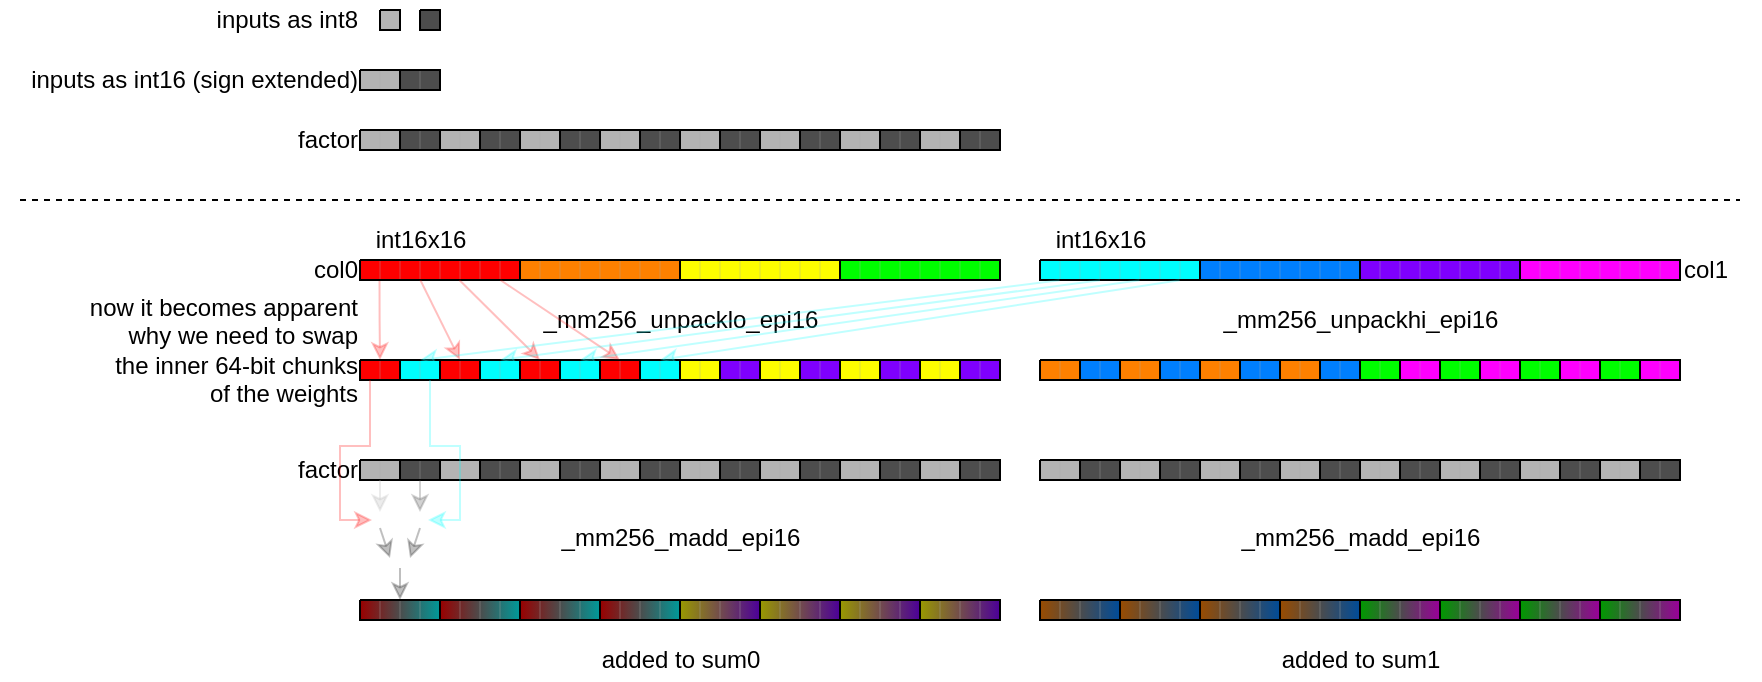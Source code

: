 <mxfile version="14.6.13" type="device"><diagram id="Lti9mlXb0UW5IcVSccfY" name="Page-1"><mxGraphModel dx="159" dy="85" grid="1" gridSize="10" guides="1" tooltips="1" connect="1" arrows="1" fold="1" page="1" pageScale="1" pageWidth="850" pageHeight="1100" math="0" shadow="0"><root><mxCell id="0"/><mxCell id="1" parent="0"/><mxCell id="iRDgn0KdbnhcTXB-uUSq-1" value="" style="verticalLabelPosition=bottom;verticalAlign=top;html=1;shape=mxgraph.basic.patternFillRect;fillStyle=grid;step=10;fillStrokeWidth=0.2;fillStrokeColor=#aaaaaa;fillColor=#B3B3B3;" vertex="1" parent="1"><mxGeometry x="200" y="45" width="10" height="10" as="geometry"/></mxCell><mxCell id="iRDgn0KdbnhcTXB-uUSq-2" value="" style="verticalLabelPosition=bottom;verticalAlign=top;html=1;shape=mxgraph.basic.patternFillRect;fillStyle=grid;step=10;fillStrokeWidth=0.2;fillStrokeColor=#aaaaaa;fillColor=#4D4D4D;" vertex="1" parent="1"><mxGeometry x="220" y="45" width="10" height="10" as="geometry"/></mxCell><mxCell id="iRDgn0KdbnhcTXB-uUSq-30" value="" style="group;fillColor=#ffffff;" vertex="1" connectable="0" parent="1"><mxGeometry x="190" y="75" width="40" height="10" as="geometry"/></mxCell><mxCell id="iRDgn0KdbnhcTXB-uUSq-3" value="" style="verticalLabelPosition=bottom;verticalAlign=top;html=1;shape=mxgraph.basic.patternFillRect;fillStyle=grid;step=10;fillStrokeWidth=0.2;fillStrokeColor=#aaaaaa;fillColor=#B3B3B3;" vertex="1" parent="iRDgn0KdbnhcTXB-uUSq-30"><mxGeometry width="20" height="10" as="geometry"/></mxCell><mxCell id="iRDgn0KdbnhcTXB-uUSq-4" value="" style="verticalLabelPosition=bottom;verticalAlign=top;html=1;shape=mxgraph.basic.patternFillRect;fillStyle=grid;step=10;fillStrokeWidth=0.2;fillStrokeColor=#aaaaaa;fillColor=#4D4D4D;" vertex="1" parent="iRDgn0KdbnhcTXB-uUSq-30"><mxGeometry x="20" width="20" height="10" as="geometry"/></mxCell><mxCell id="iRDgn0KdbnhcTXB-uUSq-31" value="&lt;div&gt;inputs as int8&lt;/div&gt;" style="text;html=1;align=right;verticalAlign=middle;resizable=0;points=[];autosize=1;strokeColor=none;" vertex="1" parent="1"><mxGeometry x="100" y="40" width="90" height="20" as="geometry"/></mxCell><mxCell id="iRDgn0KdbnhcTXB-uUSq-32" value="&lt;div&gt;inputs as int16 (sign extended)&lt;br&gt;&lt;/div&gt;" style="text;html=1;align=right;verticalAlign=middle;resizable=0;points=[];autosize=1;strokeColor=none;" vertex="1" parent="1"><mxGeometry x="10" y="70" width="180" height="20" as="geometry"/></mxCell><mxCell id="iRDgn0KdbnhcTXB-uUSq-33" value="&lt;div&gt;factor&lt;/div&gt;" style="text;html=1;align=right;verticalAlign=middle;resizable=0;points=[];autosize=1;strokeColor=none;" vertex="1" parent="1"><mxGeometry x="140" y="100" width="50" height="20" as="geometry"/></mxCell><mxCell id="iRDgn0KdbnhcTXB-uUSq-36" value="&lt;div&gt;col0&lt;/div&gt;" style="text;html=1;align=right;verticalAlign=middle;resizable=0;points=[];autosize=1;strokeColor=none;" vertex="1" parent="1"><mxGeometry x="150" y="165" width="40" height="20" as="geometry"/></mxCell><mxCell id="iRDgn0KdbnhcTXB-uUSq-37" value="col1" style="text;html=1;align=left;verticalAlign=middle;resizable=0;points=[];autosize=1;strokeColor=none;" vertex="1" parent="1"><mxGeometry x="850" y="165" width="40" height="20" as="geometry"/></mxCell><mxCell id="iRDgn0KdbnhcTXB-uUSq-38" value="&lt;div&gt;int16x16&lt;/div&gt;" style="text;html=1;align=center;verticalAlign=middle;resizable=0;points=[];autosize=1;strokeColor=none;" vertex="1" parent="1"><mxGeometry x="190" y="150" width="60" height="20" as="geometry"/></mxCell><mxCell id="iRDgn0KdbnhcTXB-uUSq-39" value="&lt;div&gt;int16x16&lt;/div&gt;" style="text;html=1;align=center;verticalAlign=middle;resizable=0;points=[];autosize=1;strokeColor=none;" vertex="1" parent="1"><mxGeometry x="530" y="150" width="60" height="20" as="geometry"/></mxCell><mxCell id="iRDgn0KdbnhcTXB-uUSq-220" style="edgeStyle=orthogonalEdgeStyle;rounded=0;orthogonalLoop=1;jettySize=auto;html=1;exitX=0.122;exitY=0.983;exitDx=0;exitDy=0;exitPerimeter=0;entryX=0.5;entryY=0;entryDx=0;entryDy=0;entryPerimeter=0;fillColor=#f8cecc;strokeColor=#FF0000;opacity=25;endArrow=classic;endFill=1;" edge="1" parent="1" source="iRDgn0KdbnhcTXB-uUSq-58" target="iRDgn0KdbnhcTXB-uUSq-45"><mxGeometry relative="1" as="geometry"/></mxCell><mxCell id="iRDgn0KdbnhcTXB-uUSq-58" value="" style="verticalLabelPosition=bottom;verticalAlign=top;html=1;shape=mxgraph.basic.patternFillRect;fillStyle=grid;step=10;fillStrokeWidth=0.2;fillStrokeColor=#aaaaaa;fillColor=#FF0000;" vertex="1" parent="1"><mxGeometry x="190" y="170" width="80" height="10" as="geometry"/></mxCell><mxCell id="iRDgn0KdbnhcTXB-uUSq-59" value="" style="verticalLabelPosition=bottom;verticalAlign=top;html=1;shape=mxgraph.basic.patternFillRect;fillStyle=grid;step=10;fillStrokeWidth=0.2;fillStrokeColor=#aaaaaa;fillColor=#FF8000;" vertex="1" parent="1"><mxGeometry x="270" y="170" width="80" height="10" as="geometry"/></mxCell><mxCell id="iRDgn0KdbnhcTXB-uUSq-60" value="" style="verticalLabelPosition=bottom;verticalAlign=top;html=1;shape=mxgraph.basic.patternFillRect;fillStyle=grid;step=10;fillStrokeWidth=0.2;fillStrokeColor=#aaaaaa;fillColor=#FFFF00;" vertex="1" parent="1"><mxGeometry x="350" y="170" width="80" height="10" as="geometry"/></mxCell><mxCell id="iRDgn0KdbnhcTXB-uUSq-61" value="" style="verticalLabelPosition=bottom;verticalAlign=top;html=1;shape=mxgraph.basic.patternFillRect;fillStyle=grid;step=10;fillStrokeWidth=0.2;fillStrokeColor=#aaaaaa;fillColor=#00FF00;" vertex="1" parent="1"><mxGeometry x="430" y="170" width="80" height="10" as="geometry"/></mxCell><mxCell id="iRDgn0KdbnhcTXB-uUSq-63" value="" style="verticalLabelPosition=bottom;verticalAlign=top;html=1;shape=mxgraph.basic.patternFillRect;fillStyle=grid;step=10;fillStrokeWidth=0.2;fillStrokeColor=#aaaaaa;fillColor=#00FFFF;" vertex="1" parent="1"><mxGeometry x="530" y="170" width="80" height="10" as="geometry"/></mxCell><mxCell id="iRDgn0KdbnhcTXB-uUSq-64" value="" style="verticalLabelPosition=bottom;verticalAlign=top;html=1;shape=mxgraph.basic.patternFillRect;fillStyle=grid;step=10;fillStrokeWidth=0.2;fillStrokeColor=#aaaaaa;fillColor=#007FFF;" vertex="1" parent="1"><mxGeometry x="610" y="170" width="80" height="10" as="geometry"/></mxCell><mxCell id="iRDgn0KdbnhcTXB-uUSq-65" value="" style="verticalLabelPosition=bottom;verticalAlign=top;html=1;shape=mxgraph.basic.patternFillRect;fillStyle=grid;step=10;fillStrokeWidth=0.2;fillStrokeColor=#aaaaaa;fillColor=#7F00FF;" vertex="1" parent="1"><mxGeometry x="690" y="170" width="80" height="10" as="geometry"/></mxCell><mxCell id="iRDgn0KdbnhcTXB-uUSq-66" value="" style="verticalLabelPosition=bottom;verticalAlign=top;html=1;shape=mxgraph.basic.patternFillRect;fillStyle=grid;step=10;fillStrokeWidth=0.2;fillStrokeColor=#aaaaaa;fillColor=#FF00FF;" vertex="1" parent="1"><mxGeometry x="770" y="170" width="80" height="10" as="geometry"/></mxCell><mxCell id="iRDgn0KdbnhcTXB-uUSq-92" value="" style="group" vertex="1" connectable="0" parent="1"><mxGeometry x="190" y="105" width="320" height="10" as="geometry"/></mxCell><mxCell id="iRDgn0KdbnhcTXB-uUSq-67" value="" style="group;fillColor=#ffffff;" vertex="1" connectable="0" parent="iRDgn0KdbnhcTXB-uUSq-92"><mxGeometry width="40" height="10" as="geometry"/></mxCell><mxCell id="iRDgn0KdbnhcTXB-uUSq-68" value="" style="verticalLabelPosition=bottom;verticalAlign=top;html=1;shape=mxgraph.basic.patternFillRect;fillStyle=grid;step=10;fillStrokeWidth=0.2;fillStrokeColor=#aaaaaa;fillColor=#B3B3B3;" vertex="1" parent="iRDgn0KdbnhcTXB-uUSq-67"><mxGeometry width="20" height="10" as="geometry"/></mxCell><mxCell id="iRDgn0KdbnhcTXB-uUSq-69" value="" style="verticalLabelPosition=bottom;verticalAlign=top;html=1;shape=mxgraph.basic.patternFillRect;fillStyle=grid;step=10;fillStrokeWidth=0.2;fillStrokeColor=#aaaaaa;fillColor=#4D4D4D;" vertex="1" parent="iRDgn0KdbnhcTXB-uUSq-67"><mxGeometry x="20" width="20" height="10" as="geometry"/></mxCell><mxCell id="iRDgn0KdbnhcTXB-uUSq-70" value="" style="group;fillColor=#ffffff;" vertex="1" connectable="0" parent="iRDgn0KdbnhcTXB-uUSq-92"><mxGeometry x="40" width="40" height="10" as="geometry"/></mxCell><mxCell id="iRDgn0KdbnhcTXB-uUSq-71" value="" style="verticalLabelPosition=bottom;verticalAlign=top;html=1;shape=mxgraph.basic.patternFillRect;fillStyle=grid;step=10;fillStrokeWidth=0.2;fillStrokeColor=#aaaaaa;fillColor=#B3B3B3;" vertex="1" parent="iRDgn0KdbnhcTXB-uUSq-70"><mxGeometry width="20" height="10" as="geometry"/></mxCell><mxCell id="iRDgn0KdbnhcTXB-uUSq-72" value="" style="verticalLabelPosition=bottom;verticalAlign=top;html=1;shape=mxgraph.basic.patternFillRect;fillStyle=grid;step=10;fillStrokeWidth=0.2;fillStrokeColor=#aaaaaa;fillColor=#4D4D4D;" vertex="1" parent="iRDgn0KdbnhcTXB-uUSq-70"><mxGeometry x="20" width="20" height="10" as="geometry"/></mxCell><mxCell id="iRDgn0KdbnhcTXB-uUSq-73" value="" style="group;fillColor=#ffffff;" vertex="1" connectable="0" parent="iRDgn0KdbnhcTXB-uUSq-92"><mxGeometry x="80" width="40" height="10" as="geometry"/></mxCell><mxCell id="iRDgn0KdbnhcTXB-uUSq-74" value="" style="verticalLabelPosition=bottom;verticalAlign=top;html=1;shape=mxgraph.basic.patternFillRect;fillStyle=grid;step=10;fillStrokeWidth=0.2;fillStrokeColor=#aaaaaa;fillColor=#B3B3B3;" vertex="1" parent="iRDgn0KdbnhcTXB-uUSq-73"><mxGeometry width="20" height="10" as="geometry"/></mxCell><mxCell id="iRDgn0KdbnhcTXB-uUSq-75" value="" style="verticalLabelPosition=bottom;verticalAlign=top;html=1;shape=mxgraph.basic.patternFillRect;fillStyle=grid;step=10;fillStrokeWidth=0.2;fillStrokeColor=#aaaaaa;fillColor=#4D4D4D;" vertex="1" parent="iRDgn0KdbnhcTXB-uUSq-73"><mxGeometry x="20" width="20" height="10" as="geometry"/></mxCell><mxCell id="iRDgn0KdbnhcTXB-uUSq-77" value="" style="group;fillColor=#ffffff;" vertex="1" connectable="0" parent="iRDgn0KdbnhcTXB-uUSq-92"><mxGeometry x="120" width="40" height="10" as="geometry"/></mxCell><mxCell id="iRDgn0KdbnhcTXB-uUSq-78" value="" style="verticalLabelPosition=bottom;verticalAlign=top;html=1;shape=mxgraph.basic.patternFillRect;fillStyle=grid;step=10;fillStrokeWidth=0.2;fillStrokeColor=#aaaaaa;fillColor=#B3B3B3;" vertex="1" parent="iRDgn0KdbnhcTXB-uUSq-77"><mxGeometry width="20" height="10" as="geometry"/></mxCell><mxCell id="iRDgn0KdbnhcTXB-uUSq-79" value="" style="verticalLabelPosition=bottom;verticalAlign=top;html=1;shape=mxgraph.basic.patternFillRect;fillStyle=grid;step=10;fillStrokeWidth=0.2;fillStrokeColor=#aaaaaa;fillColor=#4D4D4D;" vertex="1" parent="iRDgn0KdbnhcTXB-uUSq-77"><mxGeometry x="20" width="20" height="10" as="geometry"/></mxCell><mxCell id="iRDgn0KdbnhcTXB-uUSq-80" value="" style="group;fillColor=#ffffff;" vertex="1" connectable="0" parent="iRDgn0KdbnhcTXB-uUSq-92"><mxGeometry x="160" width="40" height="10" as="geometry"/></mxCell><mxCell id="iRDgn0KdbnhcTXB-uUSq-81" value="" style="verticalLabelPosition=bottom;verticalAlign=top;html=1;shape=mxgraph.basic.patternFillRect;fillStyle=grid;step=10;fillStrokeWidth=0.2;fillStrokeColor=#aaaaaa;fillColor=#B3B3B3;" vertex="1" parent="iRDgn0KdbnhcTXB-uUSq-80"><mxGeometry width="20" height="10" as="geometry"/></mxCell><mxCell id="iRDgn0KdbnhcTXB-uUSq-82" value="" style="verticalLabelPosition=bottom;verticalAlign=top;html=1;shape=mxgraph.basic.patternFillRect;fillStyle=grid;step=10;fillStrokeWidth=0.2;fillStrokeColor=#aaaaaa;fillColor=#4D4D4D;" vertex="1" parent="iRDgn0KdbnhcTXB-uUSq-80"><mxGeometry x="20" width="20" height="10" as="geometry"/></mxCell><mxCell id="iRDgn0KdbnhcTXB-uUSq-83" value="" style="group;fillColor=#ffffff;" vertex="1" connectable="0" parent="iRDgn0KdbnhcTXB-uUSq-92"><mxGeometry x="200" width="40" height="10" as="geometry"/></mxCell><mxCell id="iRDgn0KdbnhcTXB-uUSq-84" value="" style="verticalLabelPosition=bottom;verticalAlign=top;html=1;shape=mxgraph.basic.patternFillRect;fillStyle=grid;step=10;fillStrokeWidth=0.2;fillStrokeColor=#aaaaaa;fillColor=#B3B3B3;" vertex="1" parent="iRDgn0KdbnhcTXB-uUSq-83"><mxGeometry width="20" height="10" as="geometry"/></mxCell><mxCell id="iRDgn0KdbnhcTXB-uUSq-85" value="" style="verticalLabelPosition=bottom;verticalAlign=top;html=1;shape=mxgraph.basic.patternFillRect;fillStyle=grid;step=10;fillStrokeWidth=0.2;fillStrokeColor=#aaaaaa;fillColor=#4D4D4D;" vertex="1" parent="iRDgn0KdbnhcTXB-uUSq-83"><mxGeometry x="20" width="20" height="10" as="geometry"/></mxCell><mxCell id="iRDgn0KdbnhcTXB-uUSq-86" value="" style="group;fillColor=#ffffff;" vertex="1" connectable="0" parent="iRDgn0KdbnhcTXB-uUSq-92"><mxGeometry x="240" width="40" height="10" as="geometry"/></mxCell><mxCell id="iRDgn0KdbnhcTXB-uUSq-87" value="" style="verticalLabelPosition=bottom;verticalAlign=top;html=1;shape=mxgraph.basic.patternFillRect;fillStyle=grid;step=10;fillStrokeWidth=0.2;fillStrokeColor=#aaaaaa;fillColor=#B3B3B3;" vertex="1" parent="iRDgn0KdbnhcTXB-uUSq-86"><mxGeometry width="20" height="10" as="geometry"/></mxCell><mxCell id="iRDgn0KdbnhcTXB-uUSq-88" value="" style="verticalLabelPosition=bottom;verticalAlign=top;html=1;shape=mxgraph.basic.patternFillRect;fillStyle=grid;step=10;fillStrokeWidth=0.2;fillStrokeColor=#aaaaaa;fillColor=#4D4D4D;" vertex="1" parent="iRDgn0KdbnhcTXB-uUSq-86"><mxGeometry x="20" width="20" height="10" as="geometry"/></mxCell><mxCell id="iRDgn0KdbnhcTXB-uUSq-89" value="" style="group;fillColor=#ffffff;" vertex="1" connectable="0" parent="iRDgn0KdbnhcTXB-uUSq-92"><mxGeometry x="280" width="40" height="10" as="geometry"/></mxCell><mxCell id="iRDgn0KdbnhcTXB-uUSq-90" value="" style="verticalLabelPosition=bottom;verticalAlign=top;html=1;shape=mxgraph.basic.patternFillRect;fillStyle=grid;step=10;fillStrokeWidth=0.2;fillStrokeColor=#aaaaaa;fillColor=#B3B3B3;" vertex="1" parent="iRDgn0KdbnhcTXB-uUSq-89"><mxGeometry width="20" height="10" as="geometry"/></mxCell><mxCell id="iRDgn0KdbnhcTXB-uUSq-91" value="" style="verticalLabelPosition=bottom;verticalAlign=top;html=1;shape=mxgraph.basic.patternFillRect;fillStyle=grid;step=10;fillStrokeWidth=0.2;fillStrokeColor=#aaaaaa;fillColor=#4D4D4D;" vertex="1" parent="iRDgn0KdbnhcTXB-uUSq-89"><mxGeometry x="20" width="20" height="10" as="geometry"/></mxCell><mxCell id="iRDgn0KdbnhcTXB-uUSq-109" value="" style="verticalLabelPosition=bottom;verticalAlign=top;html=1;shape=mxgraph.basic.patternFillRect;fillStyle=grid;step=10;fillStrokeWidth=0.2;fillStrokeColor=#aaaaaa;fillColor=#FF8000;" vertex="1" parent="1"><mxGeometry x="530" y="220" width="20" height="10" as="geometry"/></mxCell><mxCell id="iRDgn0KdbnhcTXB-uUSq-110" value="" style="verticalLabelPosition=bottom;verticalAlign=top;html=1;shape=mxgraph.basic.patternFillRect;fillStyle=grid;step=10;fillStrokeWidth=0.2;fillStrokeColor=#aaaaaa;fillColor=#007FFF;" vertex="1" parent="1"><mxGeometry x="550" y="220" width="20" height="10" as="geometry"/></mxCell><mxCell id="iRDgn0KdbnhcTXB-uUSq-111" value="" style="verticalLabelPosition=bottom;verticalAlign=top;html=1;shape=mxgraph.basic.patternFillRect;fillStyle=grid;step=10;fillStrokeWidth=0.2;fillStrokeColor=#aaaaaa;fillColor=#FF8000;" vertex="1" parent="1"><mxGeometry x="570" y="220" width="20" height="10" as="geometry"/></mxCell><mxCell id="iRDgn0KdbnhcTXB-uUSq-112" value="" style="verticalLabelPosition=bottom;verticalAlign=top;html=1;shape=mxgraph.basic.patternFillRect;fillStyle=grid;step=10;fillStrokeWidth=0.2;fillStrokeColor=#aaaaaa;fillColor=#007FFF;" vertex="1" parent="1"><mxGeometry x="590" y="220" width="20" height="10" as="geometry"/></mxCell><mxCell id="iRDgn0KdbnhcTXB-uUSq-113" value="" style="verticalLabelPosition=bottom;verticalAlign=top;html=1;shape=mxgraph.basic.patternFillRect;fillStyle=grid;step=10;fillStrokeWidth=0.2;fillStrokeColor=#aaaaaa;fillColor=#FF8000;" vertex="1" parent="1"><mxGeometry x="610" y="220" width="20" height="10" as="geometry"/></mxCell><mxCell id="iRDgn0KdbnhcTXB-uUSq-114" value="" style="verticalLabelPosition=bottom;verticalAlign=top;html=1;shape=mxgraph.basic.patternFillRect;fillStyle=grid;step=10;fillStrokeWidth=0.2;fillStrokeColor=#aaaaaa;fillColor=#007FFF;" vertex="1" parent="1"><mxGeometry x="630" y="220" width="20" height="10" as="geometry"/></mxCell><mxCell id="iRDgn0KdbnhcTXB-uUSq-115" value="" style="verticalLabelPosition=bottom;verticalAlign=top;html=1;shape=mxgraph.basic.patternFillRect;fillStyle=grid;step=10;fillStrokeWidth=0.2;fillStrokeColor=#aaaaaa;fillColor=#FF8000;" vertex="1" parent="1"><mxGeometry x="650" y="220" width="20" height="10" as="geometry"/></mxCell><mxCell id="iRDgn0KdbnhcTXB-uUSq-116" value="" style="verticalLabelPosition=bottom;verticalAlign=top;html=1;shape=mxgraph.basic.patternFillRect;fillStyle=grid;step=10;fillStrokeWidth=0.2;fillStrokeColor=#aaaaaa;fillColor=#007FFF;" vertex="1" parent="1"><mxGeometry x="670" y="220" width="20" height="10" as="geometry"/></mxCell><mxCell id="iRDgn0KdbnhcTXB-uUSq-117" value="" style="verticalLabelPosition=bottom;verticalAlign=top;html=1;shape=mxgraph.basic.patternFillRect;fillStyle=grid;step=10;fillStrokeWidth=0.2;fillStrokeColor=#aaaaaa;fillColor=#00FF00;" vertex="1" parent="1"><mxGeometry x="690" y="220" width="20" height="10" as="geometry"/></mxCell><mxCell id="iRDgn0KdbnhcTXB-uUSq-118" value="" style="verticalLabelPosition=bottom;verticalAlign=top;html=1;shape=mxgraph.basic.patternFillRect;fillStyle=grid;step=10;fillStrokeWidth=0.2;fillStrokeColor=#aaaaaa;fillColor=#FF00FF;" vertex="1" parent="1"><mxGeometry x="710" y="220" width="20" height="10" as="geometry"/></mxCell><mxCell id="iRDgn0KdbnhcTXB-uUSq-119" value="" style="verticalLabelPosition=bottom;verticalAlign=top;html=1;shape=mxgraph.basic.patternFillRect;fillStyle=grid;step=10;fillStrokeWidth=0.2;fillStrokeColor=#aaaaaa;fillColor=#00FF00;" vertex="1" parent="1"><mxGeometry x="730" y="220" width="20" height="10" as="geometry"/></mxCell><mxCell id="iRDgn0KdbnhcTXB-uUSq-120" value="" style="verticalLabelPosition=bottom;verticalAlign=top;html=1;shape=mxgraph.basic.patternFillRect;fillStyle=grid;step=10;fillStrokeWidth=0.2;fillStrokeColor=#aaaaaa;fillColor=#FF00FF;" vertex="1" parent="1"><mxGeometry x="750" y="220" width="20" height="10" as="geometry"/></mxCell><mxCell id="iRDgn0KdbnhcTXB-uUSq-121" value="" style="verticalLabelPosition=bottom;verticalAlign=top;html=1;shape=mxgraph.basic.patternFillRect;fillStyle=grid;step=10;fillStrokeWidth=0.2;fillStrokeColor=#aaaaaa;fillColor=#00FF00;" vertex="1" parent="1"><mxGeometry x="770" y="220" width="20" height="10" as="geometry"/></mxCell><mxCell id="iRDgn0KdbnhcTXB-uUSq-122" value="" style="verticalLabelPosition=bottom;verticalAlign=top;html=1;shape=mxgraph.basic.patternFillRect;fillStyle=grid;step=10;fillStrokeWidth=0.2;fillStrokeColor=#aaaaaa;fillColor=#FF00FF;" vertex="1" parent="1"><mxGeometry x="790" y="220" width="20" height="10" as="geometry"/></mxCell><mxCell id="iRDgn0KdbnhcTXB-uUSq-123" value="" style="verticalLabelPosition=bottom;verticalAlign=top;html=1;shape=mxgraph.basic.patternFillRect;fillStyle=grid;step=10;fillStrokeWidth=0.2;fillStrokeColor=#aaaaaa;fillColor=#00FF00;" vertex="1" parent="1"><mxGeometry x="810" y="220" width="20" height="10" as="geometry"/></mxCell><mxCell id="iRDgn0KdbnhcTXB-uUSq-124" value="" style="verticalLabelPosition=bottom;verticalAlign=top;html=1;shape=mxgraph.basic.patternFillRect;fillStyle=grid;step=10;fillStrokeWidth=0.2;fillStrokeColor=#aaaaaa;fillColor=#FF00FF;" vertex="1" parent="1"><mxGeometry x="830" y="220" width="20" height="10" as="geometry"/></mxCell><mxCell id="iRDgn0KdbnhcTXB-uUSq-125" value="" style="group" vertex="1" connectable="0" parent="1"><mxGeometry x="190" y="220" width="320" height="10" as="geometry"/></mxCell><mxCell id="iRDgn0KdbnhcTXB-uUSq-45" value="" style="verticalLabelPosition=bottom;verticalAlign=top;html=1;shape=mxgraph.basic.patternFillRect;fillStyle=grid;step=10;fillStrokeWidth=0.2;fillStrokeColor=#aaaaaa;fillColor=#FF0000;" vertex="1" parent="iRDgn0KdbnhcTXB-uUSq-125"><mxGeometry width="20" height="10" as="geometry"/></mxCell><mxCell id="iRDgn0KdbnhcTXB-uUSq-49" value="" style="verticalLabelPosition=bottom;verticalAlign=top;html=1;shape=mxgraph.basic.patternFillRect;fillStyle=grid;step=10;fillStrokeWidth=0.2;fillStrokeColor=#aaaaaa;fillColor=#00FFFF;" vertex="1" parent="iRDgn0KdbnhcTXB-uUSq-125"><mxGeometry x="20" width="20" height="10" as="geometry"/></mxCell><mxCell id="iRDgn0KdbnhcTXB-uUSq-50" value="" style="verticalLabelPosition=bottom;verticalAlign=top;html=1;shape=mxgraph.basic.patternFillRect;fillStyle=grid;step=10;fillStrokeWidth=0.2;fillStrokeColor=#aaaaaa;fillColor=#FF0000;" vertex="1" parent="iRDgn0KdbnhcTXB-uUSq-125"><mxGeometry x="40" width="20" height="10" as="geometry"/></mxCell><mxCell id="iRDgn0KdbnhcTXB-uUSq-51" value="" style="verticalLabelPosition=bottom;verticalAlign=top;html=1;shape=mxgraph.basic.patternFillRect;fillStyle=grid;step=10;fillStrokeWidth=0.2;fillStrokeColor=#aaaaaa;fillColor=#00FFFF;" vertex="1" parent="iRDgn0KdbnhcTXB-uUSq-125"><mxGeometry x="60" width="20" height="10" as="geometry"/></mxCell><mxCell id="iRDgn0KdbnhcTXB-uUSq-52" value="" style="verticalLabelPosition=bottom;verticalAlign=top;html=1;shape=mxgraph.basic.patternFillRect;fillStyle=grid;step=10;fillStrokeWidth=0.2;fillStrokeColor=#aaaaaa;fillColor=#FF0000;" vertex="1" parent="iRDgn0KdbnhcTXB-uUSq-125"><mxGeometry x="80" width="20" height="10" as="geometry"/></mxCell><mxCell id="iRDgn0KdbnhcTXB-uUSq-53" value="" style="verticalLabelPosition=bottom;verticalAlign=top;html=1;shape=mxgraph.basic.patternFillRect;fillStyle=grid;step=10;fillStrokeWidth=0.2;fillStrokeColor=#aaaaaa;fillColor=#00FFFF;" vertex="1" parent="iRDgn0KdbnhcTXB-uUSq-125"><mxGeometry x="100" width="20" height="10" as="geometry"/></mxCell><mxCell id="iRDgn0KdbnhcTXB-uUSq-54" value="" style="verticalLabelPosition=bottom;verticalAlign=top;html=1;shape=mxgraph.basic.patternFillRect;fillStyle=grid;step=10;fillStrokeWidth=0.2;fillStrokeColor=#aaaaaa;fillColor=#FF0000;" vertex="1" parent="iRDgn0KdbnhcTXB-uUSq-125"><mxGeometry x="120" width="20" height="10" as="geometry"/></mxCell><mxCell id="iRDgn0KdbnhcTXB-uUSq-55" value="" style="verticalLabelPosition=bottom;verticalAlign=top;html=1;shape=mxgraph.basic.patternFillRect;fillStyle=grid;step=10;fillStrokeWidth=0.2;fillStrokeColor=#aaaaaa;fillColor=#00FFFF;" vertex="1" parent="iRDgn0KdbnhcTXB-uUSq-125"><mxGeometry x="140" width="20" height="10" as="geometry"/></mxCell><mxCell id="iRDgn0KdbnhcTXB-uUSq-101" value="" style="verticalLabelPosition=bottom;verticalAlign=top;html=1;shape=mxgraph.basic.patternFillRect;fillStyle=grid;step=10;fillStrokeWidth=0.2;fillStrokeColor=#aaaaaa;fillColor=#FFFF00;" vertex="1" parent="iRDgn0KdbnhcTXB-uUSq-125"><mxGeometry x="160" width="20" height="10" as="geometry"/></mxCell><mxCell id="iRDgn0KdbnhcTXB-uUSq-102" value="" style="verticalLabelPosition=bottom;verticalAlign=top;html=1;shape=mxgraph.basic.patternFillRect;fillStyle=grid;step=10;fillStrokeWidth=0.2;fillStrokeColor=#aaaaaa;fillColor=#7F00FF;" vertex="1" parent="iRDgn0KdbnhcTXB-uUSq-125"><mxGeometry x="180" width="20" height="10" as="geometry"/></mxCell><mxCell id="iRDgn0KdbnhcTXB-uUSq-103" value="" style="verticalLabelPosition=bottom;verticalAlign=top;html=1;shape=mxgraph.basic.patternFillRect;fillStyle=grid;step=10;fillStrokeWidth=0.2;fillStrokeColor=#aaaaaa;fillColor=#FFFF00;" vertex="1" parent="iRDgn0KdbnhcTXB-uUSq-125"><mxGeometry x="200" width="20" height="10" as="geometry"/></mxCell><mxCell id="iRDgn0KdbnhcTXB-uUSq-104" value="" style="verticalLabelPosition=bottom;verticalAlign=top;html=1;shape=mxgraph.basic.patternFillRect;fillStyle=grid;step=10;fillStrokeWidth=0.2;fillStrokeColor=#aaaaaa;fillColor=#7F00FF;" vertex="1" parent="iRDgn0KdbnhcTXB-uUSq-125"><mxGeometry x="220" width="20" height="10" as="geometry"/></mxCell><mxCell id="iRDgn0KdbnhcTXB-uUSq-105" value="" style="verticalLabelPosition=bottom;verticalAlign=top;html=1;shape=mxgraph.basic.patternFillRect;fillStyle=grid;step=10;fillStrokeWidth=0.2;fillStrokeColor=#aaaaaa;fillColor=#FFFF00;" vertex="1" parent="iRDgn0KdbnhcTXB-uUSq-125"><mxGeometry x="240" width="20" height="10" as="geometry"/></mxCell><mxCell id="iRDgn0KdbnhcTXB-uUSq-106" value="" style="verticalLabelPosition=bottom;verticalAlign=top;html=1;shape=mxgraph.basic.patternFillRect;fillStyle=grid;step=10;fillStrokeWidth=0.2;fillStrokeColor=#aaaaaa;fillColor=#7F00FF;" vertex="1" parent="iRDgn0KdbnhcTXB-uUSq-125"><mxGeometry x="260" width="20" height="10" as="geometry"/></mxCell><mxCell id="iRDgn0KdbnhcTXB-uUSq-107" value="" style="verticalLabelPosition=bottom;verticalAlign=top;html=1;shape=mxgraph.basic.patternFillRect;fillStyle=grid;step=10;fillStrokeWidth=0.2;fillStrokeColor=#aaaaaa;fillColor=#FFFF00;" vertex="1" parent="iRDgn0KdbnhcTXB-uUSq-125"><mxGeometry x="280" width="20" height="10" as="geometry"/></mxCell><mxCell id="iRDgn0KdbnhcTXB-uUSq-108" value="" style="verticalLabelPosition=bottom;verticalAlign=top;html=1;shape=mxgraph.basic.patternFillRect;fillStyle=grid;step=10;fillStrokeWidth=0.2;fillStrokeColor=#aaaaaa;fillColor=#7F00FF;" vertex="1" parent="iRDgn0KdbnhcTXB-uUSq-125"><mxGeometry x="300" width="20" height="10" as="geometry"/></mxCell><mxCell id="iRDgn0KdbnhcTXB-uUSq-126" value="_mm256_unpacklo_epi16" style="text;html=1;align=center;verticalAlign=middle;resizable=0;points=[];autosize=1;strokeColor=none;" vertex="1" parent="1"><mxGeometry x="270" y="190" width="160" height="20" as="geometry"/></mxCell><mxCell id="iRDgn0KdbnhcTXB-uUSq-128" value="&lt;div&gt;now it becomes apparent &lt;br&gt;&lt;/div&gt;&lt;div&gt;why we need to swap &lt;br&gt;&lt;/div&gt;&lt;div&gt;the inner 64-bit chunks &lt;br&gt;&lt;/div&gt;&lt;div&gt;of the weights&lt;br&gt;&lt;/div&gt;" style="text;html=1;align=right;verticalAlign=middle;resizable=0;points=[];autosize=1;strokeColor=none;" vertex="1" parent="1"><mxGeometry x="40" y="185" width="150" height="60" as="geometry"/></mxCell><mxCell id="iRDgn0KdbnhcTXB-uUSq-162" value="" style="group" vertex="1" connectable="0" parent="1"><mxGeometry x="190" y="340" width="320" height="10" as="geometry"/></mxCell><mxCell id="iRDgn0KdbnhcTXB-uUSq-146" value="" style="verticalLabelPosition=bottom;verticalAlign=top;html=1;shape=mxgraph.basic.patternFillRect;fillStyle=grid;step=10;fillStrokeWidth=0.2;fillStrokeColor=#aaaaaa;gradientDirection=east;fillColor=#990000;gradientColor=#009999;" vertex="1" parent="iRDgn0KdbnhcTXB-uUSq-162"><mxGeometry width="40" height="10" as="geometry"/></mxCell><mxCell id="iRDgn0KdbnhcTXB-uUSq-147" value="" style="verticalLabelPosition=bottom;verticalAlign=top;html=1;shape=mxgraph.basic.patternFillRect;fillStyle=grid;step=10;fillStrokeWidth=0.2;fillStrokeColor=#aaaaaa;gradientDirection=east;fillColor=#990000;gradientColor=#009999;" vertex="1" parent="iRDgn0KdbnhcTXB-uUSq-162"><mxGeometry x="40" width="40" height="10" as="geometry"/></mxCell><mxCell id="iRDgn0KdbnhcTXB-uUSq-148" value="" style="verticalLabelPosition=bottom;verticalAlign=top;html=1;shape=mxgraph.basic.patternFillRect;fillStyle=grid;step=10;fillStrokeWidth=0.2;fillStrokeColor=#aaaaaa;gradientDirection=east;fillColor=#990000;gradientColor=#009999;" vertex="1" parent="iRDgn0KdbnhcTXB-uUSq-162"><mxGeometry x="80" width="40" height="10" as="geometry"/></mxCell><mxCell id="iRDgn0KdbnhcTXB-uUSq-149" value="" style="verticalLabelPosition=bottom;verticalAlign=top;html=1;shape=mxgraph.basic.patternFillRect;fillStyle=grid;step=10;fillStrokeWidth=0.2;fillStrokeColor=#aaaaaa;gradientDirection=east;fillColor=#990000;gradientColor=#009999;" vertex="1" parent="iRDgn0KdbnhcTXB-uUSq-162"><mxGeometry x="120" width="40" height="10" as="geometry"/></mxCell><mxCell id="iRDgn0KdbnhcTXB-uUSq-150" value="" style="verticalLabelPosition=bottom;verticalAlign=top;html=1;shape=mxgraph.basic.patternFillRect;fillStyle=grid;step=10;fillStrokeWidth=0.2;fillStrokeColor=#aaaaaa;gradientDirection=east;fillColor=#999900;gradientColor=#4C0099;" vertex="1" parent="iRDgn0KdbnhcTXB-uUSq-162"><mxGeometry x="160" width="40" height="10" as="geometry"/></mxCell><mxCell id="iRDgn0KdbnhcTXB-uUSq-151" value="" style="verticalLabelPosition=bottom;verticalAlign=top;html=1;shape=mxgraph.basic.patternFillRect;fillStyle=grid;step=10;fillStrokeWidth=0.2;fillStrokeColor=#aaaaaa;gradientDirection=east;fillColor=#999900;gradientColor=#4C0099;" vertex="1" parent="iRDgn0KdbnhcTXB-uUSq-162"><mxGeometry x="200" width="40" height="10" as="geometry"/></mxCell><mxCell id="iRDgn0KdbnhcTXB-uUSq-152" value="" style="verticalLabelPosition=bottom;verticalAlign=top;html=1;shape=mxgraph.basic.patternFillRect;fillStyle=grid;step=10;fillStrokeWidth=0.2;fillStrokeColor=#aaaaaa;gradientDirection=east;fillColor=#999900;gradientColor=#4C0099;" vertex="1" parent="iRDgn0KdbnhcTXB-uUSq-162"><mxGeometry x="240" width="40" height="10" as="geometry"/></mxCell><mxCell id="iRDgn0KdbnhcTXB-uUSq-153" value="" style="verticalLabelPosition=bottom;verticalAlign=top;html=1;shape=mxgraph.basic.patternFillRect;fillStyle=grid;step=10;fillStrokeWidth=0.2;fillStrokeColor=#aaaaaa;gradientDirection=east;fillColor=#999900;gradientColor=#4C0099;" vertex="1" parent="iRDgn0KdbnhcTXB-uUSq-162"><mxGeometry x="280" width="40" height="10" as="geometry"/></mxCell><mxCell id="iRDgn0KdbnhcTXB-uUSq-163" value="" style="group" vertex="1" connectable="0" parent="1"><mxGeometry x="530" y="340" width="320" height="10" as="geometry"/></mxCell><mxCell id="iRDgn0KdbnhcTXB-uUSq-154" value="" style="verticalLabelPosition=bottom;verticalAlign=top;html=1;shape=mxgraph.basic.patternFillRect;fillStyle=grid;step=10;fillStrokeWidth=0.2;fillStrokeColor=#aaaaaa;gradientDirection=east;fillColor=#994C00;gradientColor=#004C99;" vertex="1" parent="iRDgn0KdbnhcTXB-uUSq-163"><mxGeometry width="40" height="10" as="geometry"/></mxCell><mxCell id="iRDgn0KdbnhcTXB-uUSq-155" value="" style="verticalLabelPosition=bottom;verticalAlign=top;html=1;shape=mxgraph.basic.patternFillRect;fillStyle=grid;step=10;fillStrokeWidth=0.2;fillStrokeColor=#aaaaaa;gradientDirection=east;fillColor=#994C00;gradientColor=#004C99;" vertex="1" parent="iRDgn0KdbnhcTXB-uUSq-163"><mxGeometry x="40" width="40" height="10" as="geometry"/></mxCell><mxCell id="iRDgn0KdbnhcTXB-uUSq-156" value="" style="verticalLabelPosition=bottom;verticalAlign=top;html=1;shape=mxgraph.basic.patternFillRect;fillStyle=grid;step=10;fillStrokeWidth=0.2;fillStrokeColor=#aaaaaa;gradientDirection=east;fillColor=#994C00;gradientColor=#004C99;" vertex="1" parent="iRDgn0KdbnhcTXB-uUSq-163"><mxGeometry x="80" width="40" height="10" as="geometry"/></mxCell><mxCell id="iRDgn0KdbnhcTXB-uUSq-157" value="" style="verticalLabelPosition=bottom;verticalAlign=top;html=1;shape=mxgraph.basic.patternFillRect;fillStyle=grid;step=10;fillStrokeWidth=0.2;fillStrokeColor=#aaaaaa;gradientDirection=east;fillColor=#994C00;gradientColor=#004C99;" vertex="1" parent="iRDgn0KdbnhcTXB-uUSq-163"><mxGeometry x="120" width="40" height="10" as="geometry"/></mxCell><mxCell id="iRDgn0KdbnhcTXB-uUSq-158" value="" style="verticalLabelPosition=bottom;verticalAlign=top;html=1;shape=mxgraph.basic.patternFillRect;fillStyle=grid;step=10;fillStrokeWidth=0.2;fillStrokeColor=#aaaaaa;gradientDirection=east;fillColor=#009900;gradientColor=#990099;" vertex="1" parent="iRDgn0KdbnhcTXB-uUSq-163"><mxGeometry x="160" width="40" height="10" as="geometry"/></mxCell><mxCell id="iRDgn0KdbnhcTXB-uUSq-159" value="" style="verticalLabelPosition=bottom;verticalAlign=top;html=1;shape=mxgraph.basic.patternFillRect;fillStyle=grid;step=10;fillStrokeWidth=0.2;fillStrokeColor=#aaaaaa;gradientDirection=east;fillColor=#009900;gradientColor=#990099;" vertex="1" parent="iRDgn0KdbnhcTXB-uUSq-163"><mxGeometry x="200" width="40" height="10" as="geometry"/></mxCell><mxCell id="iRDgn0KdbnhcTXB-uUSq-160" value="" style="verticalLabelPosition=bottom;verticalAlign=top;html=1;shape=mxgraph.basic.patternFillRect;fillStyle=grid;step=10;fillStrokeWidth=0.2;fillStrokeColor=#aaaaaa;gradientDirection=east;fillColor=#009900;gradientColor=#990099;" vertex="1" parent="iRDgn0KdbnhcTXB-uUSq-163"><mxGeometry x="240" width="40" height="10" as="geometry"/></mxCell><mxCell id="iRDgn0KdbnhcTXB-uUSq-161" value="" style="verticalLabelPosition=bottom;verticalAlign=top;html=1;shape=mxgraph.basic.patternFillRect;fillStyle=grid;step=10;fillStrokeWidth=0.2;fillStrokeColor=#aaaaaa;gradientDirection=east;fillColor=#009900;gradientColor=#990099;" vertex="1" parent="iRDgn0KdbnhcTXB-uUSq-163"><mxGeometry x="280" width="40" height="10" as="geometry"/></mxCell><mxCell id="iRDgn0KdbnhcTXB-uUSq-164" value="" style="group" vertex="1" connectable="0" parent="1"><mxGeometry x="190" y="270" width="320" height="10" as="geometry"/></mxCell><mxCell id="iRDgn0KdbnhcTXB-uUSq-165" value="" style="group;fillColor=#ffffff;" vertex="1" connectable="0" parent="iRDgn0KdbnhcTXB-uUSq-164"><mxGeometry width="40" height="10" as="geometry"/></mxCell><mxCell id="iRDgn0KdbnhcTXB-uUSq-166" value="" style="verticalLabelPosition=bottom;verticalAlign=top;html=1;shape=mxgraph.basic.patternFillRect;fillStyle=grid;step=10;fillStrokeWidth=0.2;fillStrokeColor=#aaaaaa;fillColor=#B3B3B3;" vertex="1" parent="iRDgn0KdbnhcTXB-uUSq-165"><mxGeometry width="20" height="10" as="geometry"/></mxCell><mxCell id="iRDgn0KdbnhcTXB-uUSq-167" value="" style="verticalLabelPosition=bottom;verticalAlign=top;html=1;shape=mxgraph.basic.patternFillRect;fillStyle=grid;step=10;fillStrokeWidth=0.2;fillStrokeColor=#aaaaaa;fillColor=#4D4D4D;" vertex="1" parent="iRDgn0KdbnhcTXB-uUSq-165"><mxGeometry x="20" width="20" height="10" as="geometry"/></mxCell><mxCell id="iRDgn0KdbnhcTXB-uUSq-168" value="" style="group;fillColor=#ffffff;" vertex="1" connectable="0" parent="iRDgn0KdbnhcTXB-uUSq-164"><mxGeometry x="40" width="40" height="10" as="geometry"/></mxCell><mxCell id="iRDgn0KdbnhcTXB-uUSq-169" value="" style="verticalLabelPosition=bottom;verticalAlign=top;html=1;shape=mxgraph.basic.patternFillRect;fillStyle=grid;step=10;fillStrokeWidth=0.2;fillStrokeColor=#aaaaaa;fillColor=#B3B3B3;" vertex="1" parent="iRDgn0KdbnhcTXB-uUSq-168"><mxGeometry width="20" height="10" as="geometry"/></mxCell><mxCell id="iRDgn0KdbnhcTXB-uUSq-170" value="" style="verticalLabelPosition=bottom;verticalAlign=top;html=1;shape=mxgraph.basic.patternFillRect;fillStyle=grid;step=10;fillStrokeWidth=0.2;fillStrokeColor=#aaaaaa;fillColor=#4D4D4D;" vertex="1" parent="iRDgn0KdbnhcTXB-uUSq-168"><mxGeometry x="20" width="20" height="10" as="geometry"/></mxCell><mxCell id="iRDgn0KdbnhcTXB-uUSq-171" value="" style="group;fillColor=#ffffff;" vertex="1" connectable="0" parent="iRDgn0KdbnhcTXB-uUSq-164"><mxGeometry x="80" width="40" height="10" as="geometry"/></mxCell><mxCell id="iRDgn0KdbnhcTXB-uUSq-172" value="" style="verticalLabelPosition=bottom;verticalAlign=top;html=1;shape=mxgraph.basic.patternFillRect;fillStyle=grid;step=10;fillStrokeWidth=0.2;fillStrokeColor=#aaaaaa;fillColor=#B3B3B3;" vertex="1" parent="iRDgn0KdbnhcTXB-uUSq-171"><mxGeometry width="20" height="10" as="geometry"/></mxCell><mxCell id="iRDgn0KdbnhcTXB-uUSq-173" value="" style="verticalLabelPosition=bottom;verticalAlign=top;html=1;shape=mxgraph.basic.patternFillRect;fillStyle=grid;step=10;fillStrokeWidth=0.2;fillStrokeColor=#aaaaaa;fillColor=#4D4D4D;" vertex="1" parent="iRDgn0KdbnhcTXB-uUSq-171"><mxGeometry x="20" width="20" height="10" as="geometry"/></mxCell><mxCell id="iRDgn0KdbnhcTXB-uUSq-174" value="" style="group;fillColor=#ffffff;" vertex="1" connectable="0" parent="iRDgn0KdbnhcTXB-uUSq-164"><mxGeometry x="120" width="40" height="10" as="geometry"/></mxCell><mxCell id="iRDgn0KdbnhcTXB-uUSq-175" value="" style="verticalLabelPosition=bottom;verticalAlign=top;html=1;shape=mxgraph.basic.patternFillRect;fillStyle=grid;step=10;fillStrokeWidth=0.2;fillStrokeColor=#aaaaaa;fillColor=#B3B3B3;" vertex="1" parent="iRDgn0KdbnhcTXB-uUSq-174"><mxGeometry width="20" height="10" as="geometry"/></mxCell><mxCell id="iRDgn0KdbnhcTXB-uUSq-176" value="" style="verticalLabelPosition=bottom;verticalAlign=top;html=1;shape=mxgraph.basic.patternFillRect;fillStyle=grid;step=10;fillStrokeWidth=0.2;fillStrokeColor=#aaaaaa;fillColor=#4D4D4D;" vertex="1" parent="iRDgn0KdbnhcTXB-uUSq-174"><mxGeometry x="20" width="20" height="10" as="geometry"/></mxCell><mxCell id="iRDgn0KdbnhcTXB-uUSq-177" value="" style="group;fillColor=#ffffff;" vertex="1" connectable="0" parent="iRDgn0KdbnhcTXB-uUSq-164"><mxGeometry x="160" width="40" height="10" as="geometry"/></mxCell><mxCell id="iRDgn0KdbnhcTXB-uUSq-178" value="" style="verticalLabelPosition=bottom;verticalAlign=top;html=1;shape=mxgraph.basic.patternFillRect;fillStyle=grid;step=10;fillStrokeWidth=0.2;fillStrokeColor=#aaaaaa;fillColor=#B3B3B3;" vertex="1" parent="iRDgn0KdbnhcTXB-uUSq-177"><mxGeometry width="20" height="10" as="geometry"/></mxCell><mxCell id="iRDgn0KdbnhcTXB-uUSq-179" value="" style="verticalLabelPosition=bottom;verticalAlign=top;html=1;shape=mxgraph.basic.patternFillRect;fillStyle=grid;step=10;fillStrokeWidth=0.2;fillStrokeColor=#aaaaaa;fillColor=#4D4D4D;" vertex="1" parent="iRDgn0KdbnhcTXB-uUSq-177"><mxGeometry x="20" width="20" height="10" as="geometry"/></mxCell><mxCell id="iRDgn0KdbnhcTXB-uUSq-180" value="" style="group;fillColor=#ffffff;" vertex="1" connectable="0" parent="iRDgn0KdbnhcTXB-uUSq-164"><mxGeometry x="200" width="40" height="10" as="geometry"/></mxCell><mxCell id="iRDgn0KdbnhcTXB-uUSq-181" value="" style="verticalLabelPosition=bottom;verticalAlign=top;html=1;shape=mxgraph.basic.patternFillRect;fillStyle=grid;step=10;fillStrokeWidth=0.2;fillStrokeColor=#aaaaaa;fillColor=#B3B3B3;" vertex="1" parent="iRDgn0KdbnhcTXB-uUSq-180"><mxGeometry width="20" height="10" as="geometry"/></mxCell><mxCell id="iRDgn0KdbnhcTXB-uUSq-182" value="" style="verticalLabelPosition=bottom;verticalAlign=top;html=1;shape=mxgraph.basic.patternFillRect;fillStyle=grid;step=10;fillStrokeWidth=0.2;fillStrokeColor=#aaaaaa;fillColor=#4D4D4D;" vertex="1" parent="iRDgn0KdbnhcTXB-uUSq-180"><mxGeometry x="20" width="20" height="10" as="geometry"/></mxCell><mxCell id="iRDgn0KdbnhcTXB-uUSq-183" value="" style="group;fillColor=#ffffff;" vertex="1" connectable="0" parent="iRDgn0KdbnhcTXB-uUSq-164"><mxGeometry x="240" width="40" height="10" as="geometry"/></mxCell><mxCell id="iRDgn0KdbnhcTXB-uUSq-184" value="" style="verticalLabelPosition=bottom;verticalAlign=top;html=1;shape=mxgraph.basic.patternFillRect;fillStyle=grid;step=10;fillStrokeWidth=0.2;fillStrokeColor=#aaaaaa;fillColor=#B3B3B3;" vertex="1" parent="iRDgn0KdbnhcTXB-uUSq-183"><mxGeometry width="20" height="10" as="geometry"/></mxCell><mxCell id="iRDgn0KdbnhcTXB-uUSq-185" value="" style="verticalLabelPosition=bottom;verticalAlign=top;html=1;shape=mxgraph.basic.patternFillRect;fillStyle=grid;step=10;fillStrokeWidth=0.2;fillStrokeColor=#aaaaaa;fillColor=#4D4D4D;" vertex="1" parent="iRDgn0KdbnhcTXB-uUSq-183"><mxGeometry x="20" width="20" height="10" as="geometry"/></mxCell><mxCell id="iRDgn0KdbnhcTXB-uUSq-186" value="" style="group;fillColor=#ffffff;" vertex="1" connectable="0" parent="iRDgn0KdbnhcTXB-uUSq-164"><mxGeometry x="280" width="40" height="10" as="geometry"/></mxCell><mxCell id="iRDgn0KdbnhcTXB-uUSq-187" value="" style="verticalLabelPosition=bottom;verticalAlign=top;html=1;shape=mxgraph.basic.patternFillRect;fillStyle=grid;step=10;fillStrokeWidth=0.2;fillStrokeColor=#aaaaaa;fillColor=#B3B3B3;" vertex="1" parent="iRDgn0KdbnhcTXB-uUSq-186"><mxGeometry width="20" height="10" as="geometry"/></mxCell><mxCell id="iRDgn0KdbnhcTXB-uUSq-188" value="" style="verticalLabelPosition=bottom;verticalAlign=top;html=1;shape=mxgraph.basic.patternFillRect;fillStyle=grid;step=10;fillStrokeWidth=0.2;fillStrokeColor=#aaaaaa;fillColor=#4D4D4D;" vertex="1" parent="iRDgn0KdbnhcTXB-uUSq-186"><mxGeometry x="20" width="20" height="10" as="geometry"/></mxCell><mxCell id="iRDgn0KdbnhcTXB-uUSq-189" value="" style="group" vertex="1" connectable="0" parent="1"><mxGeometry x="530" y="270" width="320" height="10" as="geometry"/></mxCell><mxCell id="iRDgn0KdbnhcTXB-uUSq-190" value="" style="group;fillColor=#ffffff;" vertex="1" connectable="0" parent="iRDgn0KdbnhcTXB-uUSq-189"><mxGeometry width="40" height="10" as="geometry"/></mxCell><mxCell id="iRDgn0KdbnhcTXB-uUSq-191" value="" style="verticalLabelPosition=bottom;verticalAlign=top;html=1;shape=mxgraph.basic.patternFillRect;fillStyle=grid;step=10;fillStrokeWidth=0.2;fillStrokeColor=#aaaaaa;fillColor=#B3B3B3;" vertex="1" parent="iRDgn0KdbnhcTXB-uUSq-190"><mxGeometry width="20" height="10" as="geometry"/></mxCell><mxCell id="iRDgn0KdbnhcTXB-uUSq-192" value="" style="verticalLabelPosition=bottom;verticalAlign=top;html=1;shape=mxgraph.basic.patternFillRect;fillStyle=grid;step=10;fillStrokeWidth=0.2;fillStrokeColor=#aaaaaa;fillColor=#4D4D4D;" vertex="1" parent="iRDgn0KdbnhcTXB-uUSq-190"><mxGeometry x="20" width="20" height="10" as="geometry"/></mxCell><mxCell id="iRDgn0KdbnhcTXB-uUSq-193" value="" style="group;fillColor=#ffffff;" vertex="1" connectable="0" parent="iRDgn0KdbnhcTXB-uUSq-189"><mxGeometry x="40" width="40" height="10" as="geometry"/></mxCell><mxCell id="iRDgn0KdbnhcTXB-uUSq-194" value="" style="verticalLabelPosition=bottom;verticalAlign=top;html=1;shape=mxgraph.basic.patternFillRect;fillStyle=grid;step=10;fillStrokeWidth=0.2;fillStrokeColor=#aaaaaa;fillColor=#B3B3B3;" vertex="1" parent="iRDgn0KdbnhcTXB-uUSq-193"><mxGeometry width="20" height="10" as="geometry"/></mxCell><mxCell id="iRDgn0KdbnhcTXB-uUSq-195" value="" style="verticalLabelPosition=bottom;verticalAlign=top;html=1;shape=mxgraph.basic.patternFillRect;fillStyle=grid;step=10;fillStrokeWidth=0.2;fillStrokeColor=#aaaaaa;fillColor=#4D4D4D;" vertex="1" parent="iRDgn0KdbnhcTXB-uUSq-193"><mxGeometry x="20" width="20" height="10" as="geometry"/></mxCell><mxCell id="iRDgn0KdbnhcTXB-uUSq-196" value="" style="group;fillColor=#ffffff;" vertex="1" connectable="0" parent="iRDgn0KdbnhcTXB-uUSq-189"><mxGeometry x="80" width="40" height="10" as="geometry"/></mxCell><mxCell id="iRDgn0KdbnhcTXB-uUSq-197" value="" style="verticalLabelPosition=bottom;verticalAlign=top;html=1;shape=mxgraph.basic.patternFillRect;fillStyle=grid;step=10;fillStrokeWidth=0.2;fillStrokeColor=#aaaaaa;fillColor=#B3B3B3;" vertex="1" parent="iRDgn0KdbnhcTXB-uUSq-196"><mxGeometry width="20" height="10" as="geometry"/></mxCell><mxCell id="iRDgn0KdbnhcTXB-uUSq-198" value="" style="verticalLabelPosition=bottom;verticalAlign=top;html=1;shape=mxgraph.basic.patternFillRect;fillStyle=grid;step=10;fillStrokeWidth=0.2;fillStrokeColor=#aaaaaa;fillColor=#4D4D4D;" vertex="1" parent="iRDgn0KdbnhcTXB-uUSq-196"><mxGeometry x="20" width="20" height="10" as="geometry"/></mxCell><mxCell id="iRDgn0KdbnhcTXB-uUSq-199" value="" style="group;fillColor=#ffffff;" vertex="1" connectable="0" parent="iRDgn0KdbnhcTXB-uUSq-189"><mxGeometry x="120" width="40" height="10" as="geometry"/></mxCell><mxCell id="iRDgn0KdbnhcTXB-uUSq-200" value="" style="verticalLabelPosition=bottom;verticalAlign=top;html=1;shape=mxgraph.basic.patternFillRect;fillStyle=grid;step=10;fillStrokeWidth=0.2;fillStrokeColor=#aaaaaa;fillColor=#B3B3B3;" vertex="1" parent="iRDgn0KdbnhcTXB-uUSq-199"><mxGeometry width="20" height="10" as="geometry"/></mxCell><mxCell id="iRDgn0KdbnhcTXB-uUSq-201" value="" style="verticalLabelPosition=bottom;verticalAlign=top;html=1;shape=mxgraph.basic.patternFillRect;fillStyle=grid;step=10;fillStrokeWidth=0.2;fillStrokeColor=#aaaaaa;fillColor=#4D4D4D;" vertex="1" parent="iRDgn0KdbnhcTXB-uUSq-199"><mxGeometry x="20" width="20" height="10" as="geometry"/></mxCell><mxCell id="iRDgn0KdbnhcTXB-uUSq-202" value="" style="group;fillColor=#ffffff;" vertex="1" connectable="0" parent="iRDgn0KdbnhcTXB-uUSq-189"><mxGeometry x="160" width="40" height="10" as="geometry"/></mxCell><mxCell id="iRDgn0KdbnhcTXB-uUSq-203" value="" style="verticalLabelPosition=bottom;verticalAlign=top;html=1;shape=mxgraph.basic.patternFillRect;fillStyle=grid;step=10;fillStrokeWidth=0.2;fillStrokeColor=#aaaaaa;fillColor=#B3B3B3;" vertex="1" parent="iRDgn0KdbnhcTXB-uUSq-202"><mxGeometry width="20" height="10" as="geometry"/></mxCell><mxCell id="iRDgn0KdbnhcTXB-uUSq-204" value="" style="verticalLabelPosition=bottom;verticalAlign=top;html=1;shape=mxgraph.basic.patternFillRect;fillStyle=grid;step=10;fillStrokeWidth=0.2;fillStrokeColor=#aaaaaa;fillColor=#4D4D4D;" vertex="1" parent="iRDgn0KdbnhcTXB-uUSq-202"><mxGeometry x="20" width="20" height="10" as="geometry"/></mxCell><mxCell id="iRDgn0KdbnhcTXB-uUSq-205" value="" style="group;fillColor=#ffffff;" vertex="1" connectable="0" parent="iRDgn0KdbnhcTXB-uUSq-189"><mxGeometry x="200" width="40" height="10" as="geometry"/></mxCell><mxCell id="iRDgn0KdbnhcTXB-uUSq-206" value="" style="verticalLabelPosition=bottom;verticalAlign=top;html=1;shape=mxgraph.basic.patternFillRect;fillStyle=grid;step=10;fillStrokeWidth=0.2;fillStrokeColor=#aaaaaa;fillColor=#B3B3B3;" vertex="1" parent="iRDgn0KdbnhcTXB-uUSq-205"><mxGeometry width="20" height="10" as="geometry"/></mxCell><mxCell id="iRDgn0KdbnhcTXB-uUSq-207" value="" style="verticalLabelPosition=bottom;verticalAlign=top;html=1;shape=mxgraph.basic.patternFillRect;fillStyle=grid;step=10;fillStrokeWidth=0.2;fillStrokeColor=#aaaaaa;fillColor=#4D4D4D;" vertex="1" parent="iRDgn0KdbnhcTXB-uUSq-205"><mxGeometry x="20" width="20" height="10" as="geometry"/></mxCell><mxCell id="iRDgn0KdbnhcTXB-uUSq-208" value="" style="group;fillColor=#ffffff;" vertex="1" connectable="0" parent="iRDgn0KdbnhcTXB-uUSq-189"><mxGeometry x="240" width="40" height="10" as="geometry"/></mxCell><mxCell id="iRDgn0KdbnhcTXB-uUSq-209" value="" style="verticalLabelPosition=bottom;verticalAlign=top;html=1;shape=mxgraph.basic.patternFillRect;fillStyle=grid;step=10;fillStrokeWidth=0.2;fillStrokeColor=#aaaaaa;fillColor=#B3B3B3;" vertex="1" parent="iRDgn0KdbnhcTXB-uUSq-208"><mxGeometry width="20" height="10" as="geometry"/></mxCell><mxCell id="iRDgn0KdbnhcTXB-uUSq-210" value="" style="verticalLabelPosition=bottom;verticalAlign=top;html=1;shape=mxgraph.basic.patternFillRect;fillStyle=grid;step=10;fillStrokeWidth=0.2;fillStrokeColor=#aaaaaa;fillColor=#4D4D4D;" vertex="1" parent="iRDgn0KdbnhcTXB-uUSq-208"><mxGeometry x="20" width="20" height="10" as="geometry"/></mxCell><mxCell id="iRDgn0KdbnhcTXB-uUSq-211" value="" style="group;fillColor=#ffffff;" vertex="1" connectable="0" parent="iRDgn0KdbnhcTXB-uUSq-189"><mxGeometry x="280" width="40" height="10" as="geometry"/></mxCell><mxCell id="iRDgn0KdbnhcTXB-uUSq-212" value="" style="verticalLabelPosition=bottom;verticalAlign=top;html=1;shape=mxgraph.basic.patternFillRect;fillStyle=grid;step=10;fillStrokeWidth=0.2;fillStrokeColor=#aaaaaa;fillColor=#B3B3B3;" vertex="1" parent="iRDgn0KdbnhcTXB-uUSq-211"><mxGeometry width="20" height="10" as="geometry"/></mxCell><mxCell id="iRDgn0KdbnhcTXB-uUSq-213" value="" style="verticalLabelPosition=bottom;verticalAlign=top;html=1;shape=mxgraph.basic.patternFillRect;fillStyle=grid;step=10;fillStrokeWidth=0.2;fillStrokeColor=#aaaaaa;fillColor=#4D4D4D;" vertex="1" parent="iRDgn0KdbnhcTXB-uUSq-211"><mxGeometry x="20" width="20" height="10" as="geometry"/></mxCell><mxCell id="iRDgn0KdbnhcTXB-uUSq-216" value="&lt;div&gt;factor&lt;/div&gt;" style="text;html=1;align=right;verticalAlign=middle;resizable=0;points=[];autosize=1;strokeColor=none;" vertex="1" parent="1"><mxGeometry x="140" y="265" width="50" height="20" as="geometry"/></mxCell><mxCell id="iRDgn0KdbnhcTXB-uUSq-217" value="&lt;div&gt;_mm256_unpackhi_epi16&lt;/div&gt;" style="text;html=1;align=center;verticalAlign=middle;resizable=0;points=[];autosize=1;strokeColor=none;" vertex="1" parent="1"><mxGeometry x="610" y="190" width="160" height="20" as="geometry"/></mxCell><mxCell id="iRDgn0KdbnhcTXB-uUSq-227" style="rounded=0;orthogonalLoop=1;jettySize=auto;html=1;exitX=0.377;exitY=0.998;exitDx=0;exitDy=0;exitPerimeter=0;entryX=0.5;entryY=0;entryDx=0;entryDy=0;entryPerimeter=0;fillColor=#f8cecc;strokeColor=#FF0000;opacity=25;endArrow=classic;endFill=1;" edge="1" parent="1" source="iRDgn0KdbnhcTXB-uUSq-58" target="iRDgn0KdbnhcTXB-uUSq-50"><mxGeometry relative="1" as="geometry"><mxPoint x="209.76" y="189.83" as="sourcePoint"/><mxPoint x="210" y="230" as="targetPoint"/></mxGeometry></mxCell><mxCell id="iRDgn0KdbnhcTXB-uUSq-228" style="rounded=0;orthogonalLoop=1;jettySize=auto;html=1;exitX=0.621;exitY=0.998;exitDx=0;exitDy=0;exitPerimeter=0;entryX=0.5;entryY=0;entryDx=0;entryDy=0;entryPerimeter=0;fillColor=#f8cecc;strokeColor=#FF0000;opacity=25;endArrow=classic;endFill=1;" edge="1" parent="1" source="iRDgn0KdbnhcTXB-uUSq-58" target="iRDgn0KdbnhcTXB-uUSq-52"><mxGeometry relative="1" as="geometry"><mxPoint x="230.16" y="189.98" as="sourcePoint"/><mxPoint x="250" y="230" as="targetPoint"/></mxGeometry></mxCell><mxCell id="iRDgn0KdbnhcTXB-uUSq-229" style="rounded=0;orthogonalLoop=1;jettySize=auto;html=1;exitX=0.877;exitY=0.998;exitDx=0;exitDy=0;exitPerimeter=0;entryX=0.5;entryY=0;entryDx=0;entryDy=0;entryPerimeter=0;fillColor=#f8cecc;strokeColor=#FF0000;opacity=25;endArrow=classic;endFill=1;" edge="1" parent="1" source="iRDgn0KdbnhcTXB-uUSq-58" target="iRDgn0KdbnhcTXB-uUSq-54"><mxGeometry relative="1" as="geometry"><mxPoint x="249.68" y="189.98" as="sourcePoint"/><mxPoint x="290" y="230" as="targetPoint"/></mxGeometry></mxCell><mxCell id="iRDgn0KdbnhcTXB-uUSq-230" style="rounded=0;orthogonalLoop=1;jettySize=auto;html=1;exitX=0.122;exitY=1.011;exitDx=0;exitDy=0;exitPerimeter=0;entryX=0.5;entryY=0;entryDx=0;entryDy=0;entryPerimeter=0;fillColor=#f8cecc;opacity=25;endArrow=classic;endFill=1;strokeColor=#00FFFF;" edge="1" parent="1" source="iRDgn0KdbnhcTXB-uUSq-63" target="iRDgn0KdbnhcTXB-uUSq-49"><mxGeometry relative="1" as="geometry"><mxPoint x="259.68" y="199.98" as="sourcePoint"/><mxPoint x="300" y="240" as="targetPoint"/></mxGeometry></mxCell><mxCell id="iRDgn0KdbnhcTXB-uUSq-231" style="rounded=0;orthogonalLoop=1;jettySize=auto;html=1;exitX=0.375;exitY=1.011;exitDx=0;exitDy=0;exitPerimeter=0;entryX=0.5;entryY=0;entryDx=0;entryDy=0;entryPerimeter=0;fillColor=#f8cecc;opacity=25;endArrow=classic;endFill=1;strokeColor=#00FFFF;" edge="1" parent="1" source="iRDgn0KdbnhcTXB-uUSq-63" target="iRDgn0KdbnhcTXB-uUSq-51"><mxGeometry relative="1" as="geometry"><mxPoint x="549.76" y="190.11" as="sourcePoint"/><mxPoint x="230" y="230" as="targetPoint"/></mxGeometry></mxCell><mxCell id="iRDgn0KdbnhcTXB-uUSq-232" style="rounded=0;orthogonalLoop=1;jettySize=auto;html=1;exitX=0.622;exitY=1.011;exitDx=0;exitDy=0;exitPerimeter=0;entryX=0.5;entryY=0;entryDx=0;entryDy=0;entryPerimeter=0;fillColor=#f8cecc;opacity=25;endArrow=classic;endFill=1;strokeColor=#00FFFF;" edge="1" parent="1" source="iRDgn0KdbnhcTXB-uUSq-63" target="iRDgn0KdbnhcTXB-uUSq-53"><mxGeometry relative="1" as="geometry"><mxPoint x="559.76" y="200.11" as="sourcePoint"/><mxPoint x="240" y="240" as="targetPoint"/></mxGeometry></mxCell><mxCell id="iRDgn0KdbnhcTXB-uUSq-233" style="rounded=0;orthogonalLoop=1;jettySize=auto;html=1;exitX=0.872;exitY=1.011;exitDx=0;exitDy=0;exitPerimeter=0;entryX=0.5;entryY=0;entryDx=0;entryDy=0;entryPerimeter=0;fillColor=#f8cecc;opacity=25;endArrow=classic;endFill=1;strokeColor=#00FFFF;" edge="1" parent="1" source="iRDgn0KdbnhcTXB-uUSq-63" target="iRDgn0KdbnhcTXB-uUSq-55"><mxGeometry relative="1" as="geometry"><mxPoint x="569.76" y="210.11" as="sourcePoint"/><mxPoint x="250" y="250" as="targetPoint"/></mxGeometry></mxCell><mxCell id="iRDgn0KdbnhcTXB-uUSq-234" value="_mm256_madd_epi16" style="text;html=1;align=center;verticalAlign=middle;resizable=0;points=[];autosize=1;strokeColor=none;" vertex="1" parent="1"><mxGeometry x="280" y="299" width="140" height="20" as="geometry"/></mxCell><mxCell id="iRDgn0KdbnhcTXB-uUSq-235" value="_mm256_madd_epi16" style="text;html=1;align=center;verticalAlign=middle;resizable=0;points=[];autosize=1;strokeColor=none;" vertex="1" parent="1"><mxGeometry x="620" y="299" width="140" height="20" as="geometry"/></mxCell><mxCell id="iRDgn0KdbnhcTXB-uUSq-237" value="added to sum0" style="text;html=1;align=center;verticalAlign=middle;resizable=0;points=[];autosize=1;strokeColor=none;" vertex="1" parent="1"><mxGeometry x="300" y="360" width="100" height="20" as="geometry"/></mxCell><mxCell id="iRDgn0KdbnhcTXB-uUSq-238" value="added to sum1" style="text;html=1;align=center;verticalAlign=middle;resizable=0;points=[];autosize=1;strokeColor=none;" vertex="1" parent="1"><mxGeometry x="640" y="360" width="100" height="20" as="geometry"/></mxCell><mxCell id="iRDgn0KdbnhcTXB-uUSq-240" value="" style="endArrow=none;html=1;dashed=1;" edge="1" parent="1"><mxGeometry width="50" height="50" relative="1" as="geometry"><mxPoint x="20" y="140" as="sourcePoint"/><mxPoint x="880" y="140" as="targetPoint"/></mxGeometry></mxCell><mxCell id="iRDgn0KdbnhcTXB-uUSq-251" style="rounded=0;orthogonalLoop=1;jettySize=auto;html=1;exitX=0.5;exitY=1;exitDx=0;exitDy=0;entryX=0;entryY=0.5;entryDx=0;entryDy=0;endArrow=classic;endFill=1;opacity=25;" edge="1" parent="1" source="iRDgn0KdbnhcTXB-uUSq-254" target="iRDgn0KdbnhcTXB-uUSq-250"><mxGeometry relative="1" as="geometry"><mxPoint x="200" y="304" as="sourcePoint"/></mxGeometry></mxCell><mxCell id="iRDgn0KdbnhcTXB-uUSq-245" style="edgeStyle=orthogonalEdgeStyle;rounded=0;orthogonalLoop=1;jettySize=auto;html=1;exitX=0.25;exitY=1;exitDx=0;exitDy=0;exitPerimeter=0;fillColor=#f8cecc;strokeColor=#FF0000;opacity=25;endArrow=classic;endFill=1;entryX=0;entryY=0.5;entryDx=0;entryDy=0;" edge="1" parent="1" source="iRDgn0KdbnhcTXB-uUSq-45" target="iRDgn0KdbnhcTXB-uUSq-254"><mxGeometry relative="1" as="geometry"><mxPoint x="209.76" y="189.83" as="sourcePoint"/><mxPoint x="196" y="300" as="targetPoint"/><Array as="points"><mxPoint x="195" y="263"/><mxPoint x="180" y="263"/><mxPoint x="180" y="300"/></Array></mxGeometry></mxCell><mxCell id="iRDgn0KdbnhcTXB-uUSq-246" style="rounded=0;orthogonalLoop=1;jettySize=auto;html=1;fillColor=#f8cecc;opacity=25;endArrow=classic;endFill=1;strokeColor=#00FFFF;exitX=0.75;exitY=1;exitDx=0;exitDy=0;exitPerimeter=0;edgeStyle=orthogonalEdgeStyle;entryX=1;entryY=0.5;entryDx=0;entryDy=0;" edge="1" parent="1" source="iRDgn0KdbnhcTXB-uUSq-49" target="iRDgn0KdbnhcTXB-uUSq-255"><mxGeometry relative="1" as="geometry"><mxPoint x="320" y="250" as="sourcePoint"/><mxPoint x="224" y="300" as="targetPoint"/><Array as="points"><mxPoint x="225" y="263"/><mxPoint x="240" y="263"/><mxPoint x="240" y="300"/></Array></mxGeometry></mxCell><mxCell id="iRDgn0KdbnhcTXB-uUSq-247" style="edgeStyle=orthogonalEdgeStyle;rounded=0;orthogonalLoop=1;jettySize=auto;html=1;exitX=0.5;exitY=1;exitDx=0;exitDy=0;exitPerimeter=0;fillColor=#f8cecc;opacity=25;endArrow=classic;endFill=1;entryX=0.5;entryY=0;entryDx=0;entryDy=0;strokeColor=#B3B3B3;" edge="1" parent="1" source="iRDgn0KdbnhcTXB-uUSq-166" target="iRDgn0KdbnhcTXB-uUSq-254"><mxGeometry relative="1" as="geometry"><mxPoint x="205" y="240" as="sourcePoint"/><mxPoint x="200" y="296" as="targetPoint"/></mxGeometry></mxCell><mxCell id="iRDgn0KdbnhcTXB-uUSq-248" style="edgeStyle=orthogonalEdgeStyle;rounded=0;orthogonalLoop=1;jettySize=auto;html=1;exitX=0.5;exitY=1;exitDx=0;exitDy=0;exitPerimeter=0;fillColor=#f8cecc;opacity=25;endArrow=classic;endFill=1;entryX=0.5;entryY=0;entryDx=0;entryDy=0;strokeColor=#4D4D4D;" edge="1" parent="1" source="iRDgn0KdbnhcTXB-uUSq-167" target="iRDgn0KdbnhcTXB-uUSq-255"><mxGeometry relative="1" as="geometry"><mxPoint x="224.93" y="280" as="sourcePoint"/><mxPoint x="220" y="296" as="targetPoint"/></mxGeometry></mxCell><mxCell id="iRDgn0KdbnhcTXB-uUSq-253" style="edgeStyle=none;rounded=0;orthogonalLoop=1;jettySize=auto;html=1;exitX=0.5;exitY=1;exitDx=0;exitDy=0;entryX=0.5;entryY=0;entryDx=0;entryDy=0;entryPerimeter=0;endArrow=classic;endFill=1;strokeColor=#000000;opacity=25;" edge="1" parent="1" source="iRDgn0KdbnhcTXB-uUSq-250" target="iRDgn0KdbnhcTXB-uUSq-146"><mxGeometry relative="1" as="geometry"/></mxCell><mxCell id="iRDgn0KdbnhcTXB-uUSq-250" value="" style="shape=image;html=1;verticalAlign=top;verticalLabelPosition=bottom;labelBackgroundColor=#ffffff;imageAspect=0;aspect=fixed;image=https://cdn4.iconfinder.com/data/icons/ionicons/512/icon-plus-128.png;strokeColor=#000000;fillColor=#009900;gradientColor=#990099;align=left;" vertex="1" parent="1"><mxGeometry x="205" y="314" width="10" height="10" as="geometry"/></mxCell><mxCell id="iRDgn0KdbnhcTXB-uUSq-252" style="rounded=0;orthogonalLoop=1;jettySize=auto;html=1;exitX=0.5;exitY=1;exitDx=0;exitDy=0;entryX=1;entryY=0.5;entryDx=0;entryDy=0;endArrow=classic;endFill=1;opacity=25;" edge="1" parent="1" source="iRDgn0KdbnhcTXB-uUSq-255" target="iRDgn0KdbnhcTXB-uUSq-250"><mxGeometry relative="1" as="geometry"><mxPoint x="220" y="304" as="sourcePoint"/><mxPoint x="215" y="325" as="targetPoint"/></mxGeometry></mxCell><mxCell id="iRDgn0KdbnhcTXB-uUSq-254" value="" style="shape=image;html=1;verticalAlign=top;verticalLabelPosition=bottom;labelBackgroundColor=#ffffff;imageAspect=0;aspect=fixed;image=https://cdn2.iconfinder.com/data/icons/calculator-toolbox/64/delete-128.png;strokeColor=#000000;fillColor=#009900;gradientColor=#990099;align=left;" vertex="1" parent="1"><mxGeometry x="196" y="296" width="8" height="8" as="geometry"/></mxCell><mxCell id="iRDgn0KdbnhcTXB-uUSq-255" value="" style="shape=image;html=1;verticalAlign=top;verticalLabelPosition=bottom;labelBackgroundColor=#ffffff;imageAspect=0;aspect=fixed;image=https://cdn2.iconfinder.com/data/icons/calculator-toolbox/64/delete-128.png;strokeColor=#000000;fillColor=#009900;gradientColor=#990099;align=left;" vertex="1" parent="1"><mxGeometry x="216" y="296" width="8" height="8" as="geometry"/></mxCell></root></mxGraphModel></diagram></mxfile>